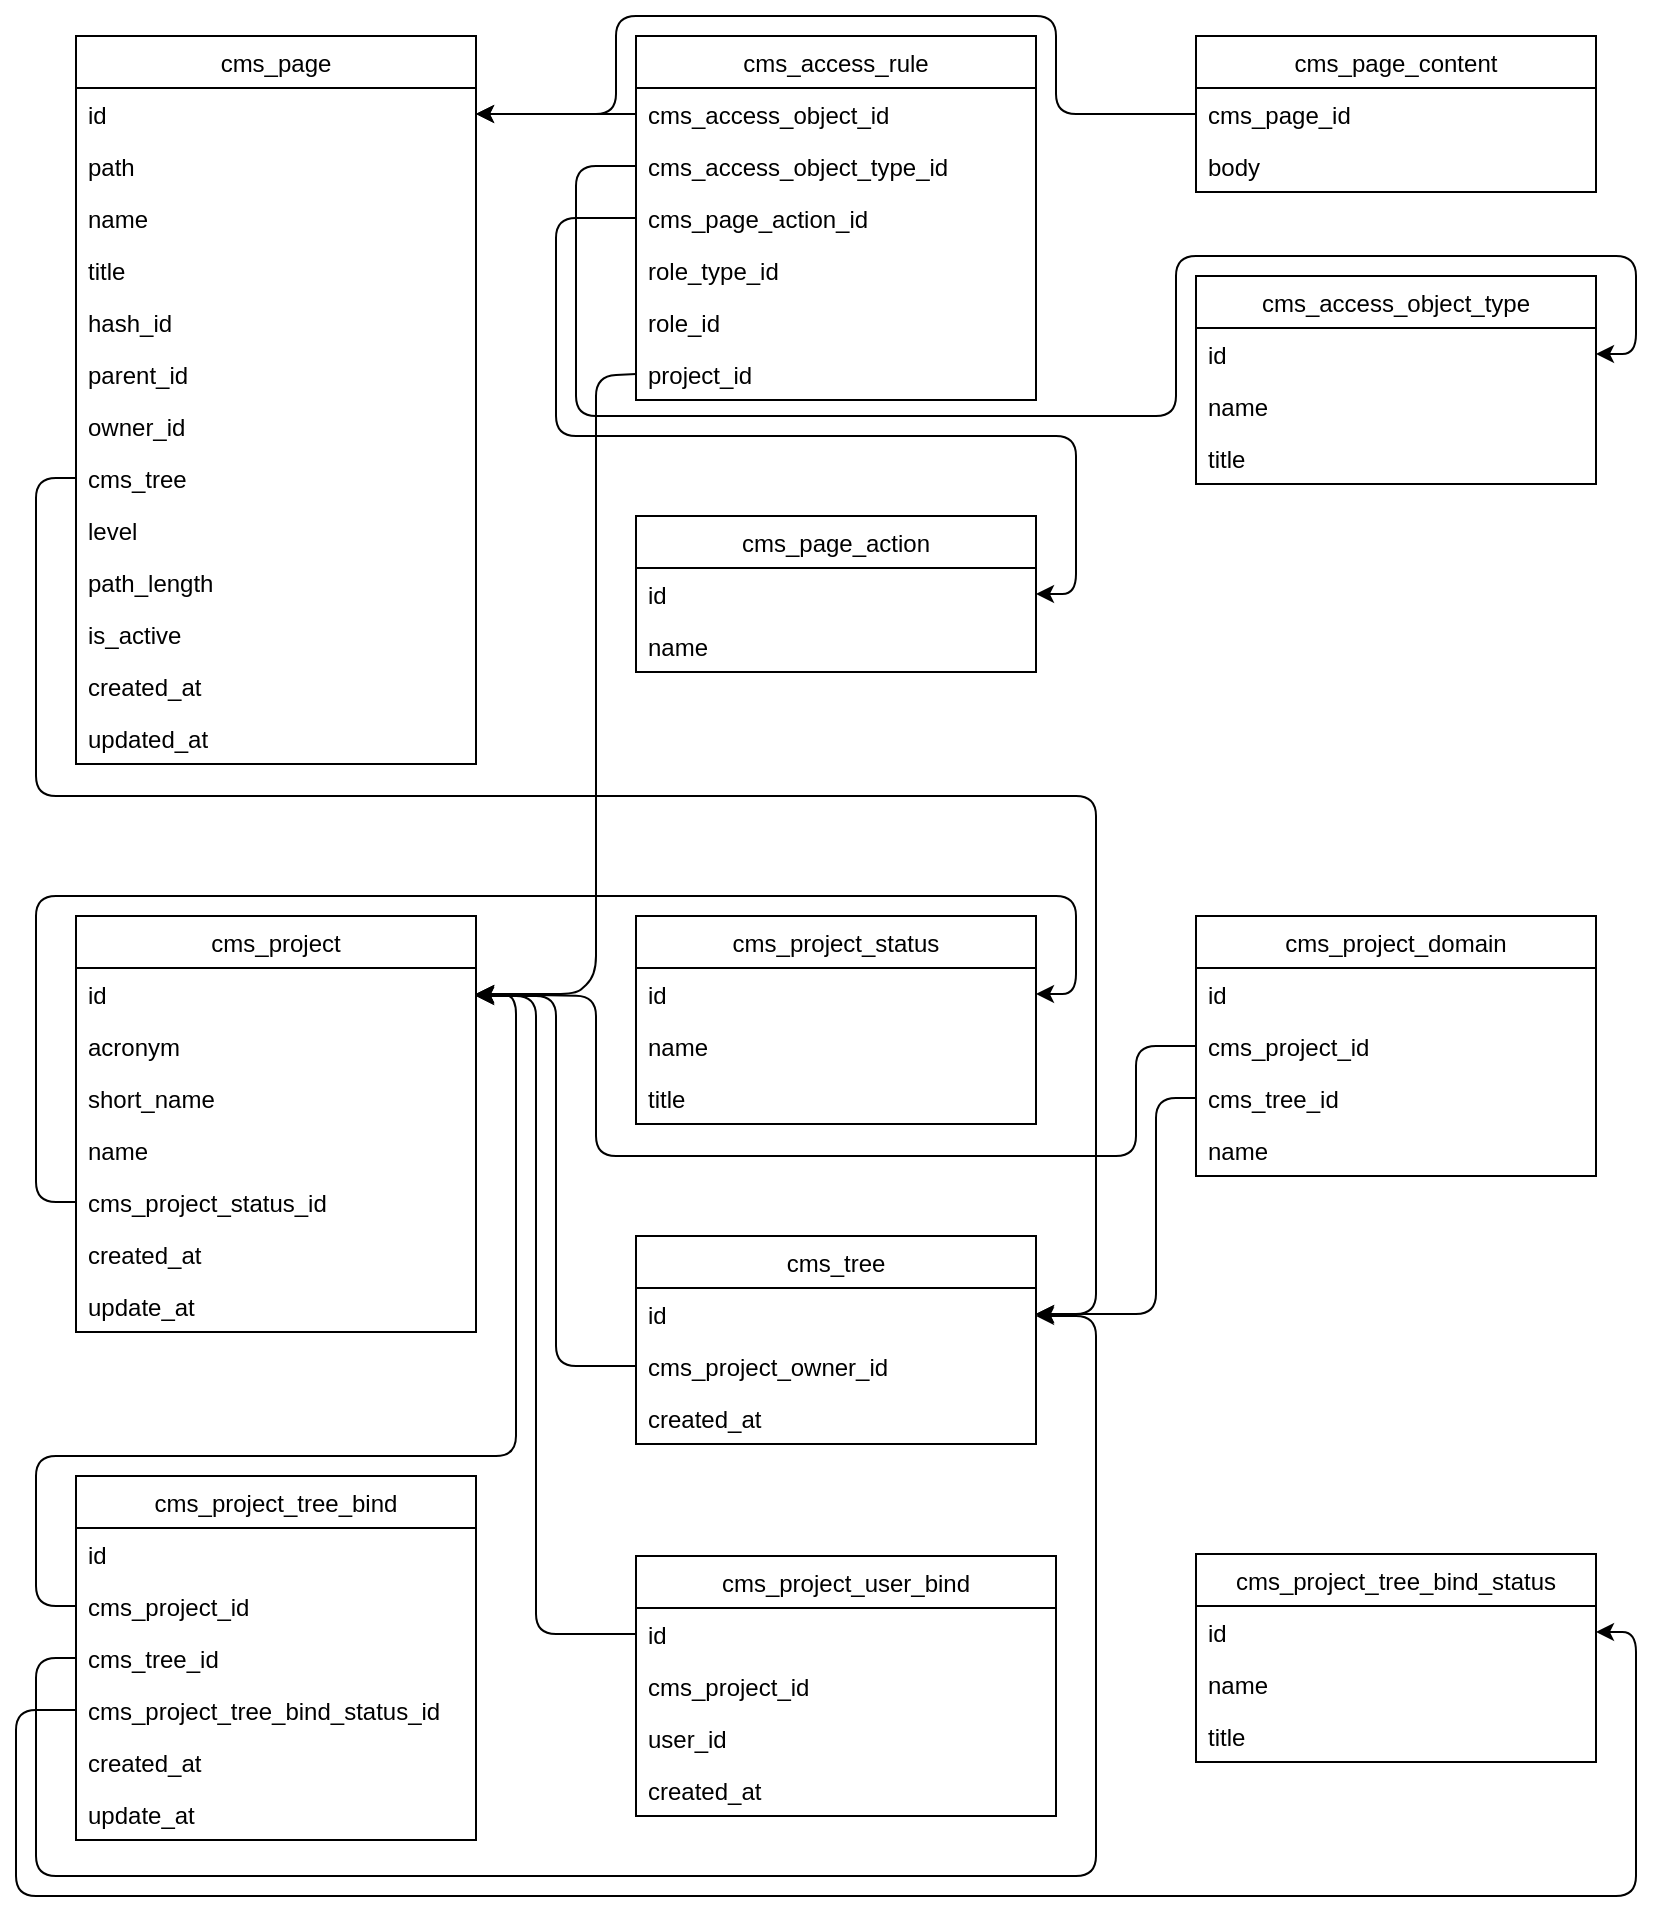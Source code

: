 <mxfile version="14.8.5" type="github">
  <diagram id="aWt1LWawAqIm8yfcsrO_" name="Page-1">
    <mxGraphModel dx="1422" dy="771" grid="1" gridSize="10" guides="1" tooltips="1" connect="1" arrows="1" fold="1" page="1" pageScale="1" pageWidth="827" pageHeight="1169" math="0" shadow="0">
      <root>
        <mxCell id="0" />
        <mxCell id="1" parent="0" />
        <mxCell id="LMq6hzKR4a6KK_8_m5_y-1" value="cms_page" style="swimlane;fontStyle=0;childLayout=stackLayout;horizontal=1;startSize=26;horizontalStack=0;resizeParent=1;resizeParentMax=0;resizeLast=0;collapsible=1;marginBottom=0;" parent="1" vertex="1">
          <mxGeometry x="80" y="80" width="200" height="364" as="geometry" />
        </mxCell>
        <mxCell id="LMq6hzKR4a6KK_8_m5_y-2" value="id" style="text;strokeColor=none;fillColor=none;align=left;verticalAlign=top;spacingLeft=4;spacingRight=4;overflow=hidden;rotatable=0;points=[[0,0.5],[1,0.5]];portConstraint=eastwest;" parent="LMq6hzKR4a6KK_8_m5_y-1" vertex="1">
          <mxGeometry y="26" width="200" height="26" as="geometry" />
        </mxCell>
        <mxCell id="LMq6hzKR4a6KK_8_m5_y-3" value="path" style="text;strokeColor=none;fillColor=none;align=left;verticalAlign=top;spacingLeft=4;spacingRight=4;overflow=hidden;rotatable=0;points=[[0,0.5],[1,0.5]];portConstraint=eastwest;" parent="LMq6hzKR4a6KK_8_m5_y-1" vertex="1">
          <mxGeometry y="52" width="200" height="26" as="geometry" />
        </mxCell>
        <mxCell id="LMq6hzKR4a6KK_8_m5_y-4" value="name" style="text;strokeColor=none;fillColor=none;align=left;verticalAlign=top;spacingLeft=4;spacingRight=4;overflow=hidden;rotatable=0;points=[[0,0.5],[1,0.5]];portConstraint=eastwest;" parent="LMq6hzKR4a6KK_8_m5_y-1" vertex="1">
          <mxGeometry y="78" width="200" height="26" as="geometry" />
        </mxCell>
        <mxCell id="LMq6hzKR4a6KK_8_m5_y-5" value="title" style="text;strokeColor=none;fillColor=none;align=left;verticalAlign=top;spacingLeft=4;spacingRight=4;overflow=hidden;rotatable=0;points=[[0,0.5],[1,0.5]];portConstraint=eastwest;" parent="LMq6hzKR4a6KK_8_m5_y-1" vertex="1">
          <mxGeometry y="104" width="200" height="26" as="geometry" />
        </mxCell>
        <mxCell id="LMq6hzKR4a6KK_8_m5_y-6" value="hash_id" style="text;strokeColor=none;fillColor=none;align=left;verticalAlign=top;spacingLeft=4;spacingRight=4;overflow=hidden;rotatable=0;points=[[0,0.5],[1,0.5]];portConstraint=eastwest;" parent="LMq6hzKR4a6KK_8_m5_y-1" vertex="1">
          <mxGeometry y="130" width="200" height="26" as="geometry" />
        </mxCell>
        <mxCell id="LMq6hzKR4a6KK_8_m5_y-7" value="parent_id" style="text;strokeColor=none;fillColor=none;align=left;verticalAlign=top;spacingLeft=4;spacingRight=4;overflow=hidden;rotatable=0;points=[[0,0.5],[1,0.5]];portConstraint=eastwest;" parent="LMq6hzKR4a6KK_8_m5_y-1" vertex="1">
          <mxGeometry y="156" width="200" height="26" as="geometry" />
        </mxCell>
        <mxCell id="LMq6hzKR4a6KK_8_m5_y-8" value="owner_id" style="text;strokeColor=none;fillColor=none;align=left;verticalAlign=top;spacingLeft=4;spacingRight=4;overflow=hidden;rotatable=0;points=[[0,0.5],[1,0.5]];portConstraint=eastwest;" parent="LMq6hzKR4a6KK_8_m5_y-1" vertex="1">
          <mxGeometry y="182" width="200" height="26" as="geometry" />
        </mxCell>
        <mxCell id="LMq6hzKR4a6KK_8_m5_y-9" value="cms_tree" style="text;strokeColor=none;fillColor=none;align=left;verticalAlign=top;spacingLeft=4;spacingRight=4;overflow=hidden;rotatable=0;points=[[0,0.5],[1,0.5]];portConstraint=eastwest;" parent="LMq6hzKR4a6KK_8_m5_y-1" vertex="1">
          <mxGeometry y="208" width="200" height="26" as="geometry" />
        </mxCell>
        <mxCell id="LMq6hzKR4a6KK_8_m5_y-10" value="level" style="text;strokeColor=none;fillColor=none;align=left;verticalAlign=top;spacingLeft=4;spacingRight=4;overflow=hidden;rotatable=0;points=[[0,0.5],[1,0.5]];portConstraint=eastwest;" parent="LMq6hzKR4a6KK_8_m5_y-1" vertex="1">
          <mxGeometry y="234" width="200" height="26" as="geometry" />
        </mxCell>
        <mxCell id="LMq6hzKR4a6KK_8_m5_y-11" value="path_length" style="text;strokeColor=none;fillColor=none;align=left;verticalAlign=top;spacingLeft=4;spacingRight=4;overflow=hidden;rotatable=0;points=[[0,0.5],[1,0.5]];portConstraint=eastwest;" parent="LMq6hzKR4a6KK_8_m5_y-1" vertex="1">
          <mxGeometry y="260" width="200" height="26" as="geometry" />
        </mxCell>
        <mxCell id="LMq6hzKR4a6KK_8_m5_y-12" value="is_active" style="text;strokeColor=none;fillColor=none;align=left;verticalAlign=top;spacingLeft=4;spacingRight=4;overflow=hidden;rotatable=0;points=[[0,0.5],[1,0.5]];portConstraint=eastwest;" parent="LMq6hzKR4a6KK_8_m5_y-1" vertex="1">
          <mxGeometry y="286" width="200" height="26" as="geometry" />
        </mxCell>
        <mxCell id="LMq6hzKR4a6KK_8_m5_y-13" value="created_at" style="text;strokeColor=none;fillColor=none;align=left;verticalAlign=top;spacingLeft=4;spacingRight=4;overflow=hidden;rotatable=0;points=[[0,0.5],[1,0.5]];portConstraint=eastwest;" parent="LMq6hzKR4a6KK_8_m5_y-1" vertex="1">
          <mxGeometry y="312" width="200" height="26" as="geometry" />
        </mxCell>
        <mxCell id="LMq6hzKR4a6KK_8_m5_y-14" value="updated_at" style="text;strokeColor=none;fillColor=none;align=left;verticalAlign=top;spacingLeft=4;spacingRight=4;overflow=hidden;rotatable=0;points=[[0,0.5],[1,0.5]];portConstraint=eastwest;" parent="LMq6hzKR4a6KK_8_m5_y-1" vertex="1">
          <mxGeometry y="338" width="200" height="26" as="geometry" />
        </mxCell>
        <mxCell id="LMq6hzKR4a6KK_8_m5_y-15" value="cms_access_rule" style="swimlane;fontStyle=0;childLayout=stackLayout;horizontal=1;startSize=26;horizontalStack=0;resizeParent=1;resizeParentMax=0;resizeLast=0;collapsible=1;marginBottom=0;" parent="1" vertex="1">
          <mxGeometry x="360" y="80" width="200" height="182" as="geometry" />
        </mxCell>
        <mxCell id="LMq6hzKR4a6KK_8_m5_y-16" value="cms_access_object_id" style="text;strokeColor=none;fillColor=none;align=left;verticalAlign=top;spacingLeft=4;spacingRight=4;overflow=hidden;rotatable=0;points=[[0,0.5],[1,0.5]];portConstraint=eastwest;" parent="LMq6hzKR4a6KK_8_m5_y-15" vertex="1">
          <mxGeometry y="26" width="200" height="26" as="geometry" />
        </mxCell>
        <mxCell id="6Vn71XC6v3nQagXPBmMe-1" value="cms_access_object_type_id" style="text;strokeColor=none;fillColor=none;align=left;verticalAlign=top;spacingLeft=4;spacingRight=4;overflow=hidden;rotatable=0;points=[[0,0.5],[1,0.5]];portConstraint=eastwest;" vertex="1" parent="LMq6hzKR4a6KK_8_m5_y-15">
          <mxGeometry y="52" width="200" height="26" as="geometry" />
        </mxCell>
        <mxCell id="LMq6hzKR4a6KK_8_m5_y-17" value="cms_page_action_id" style="text;strokeColor=none;fillColor=none;align=left;verticalAlign=top;spacingLeft=4;spacingRight=4;overflow=hidden;rotatable=0;points=[[0,0.5],[1,0.5]];portConstraint=eastwest;" parent="LMq6hzKR4a6KK_8_m5_y-15" vertex="1">
          <mxGeometry y="78" width="200" height="26" as="geometry" />
        </mxCell>
        <mxCell id="LMq6hzKR4a6KK_8_m5_y-18" value="role_type_id" style="text;strokeColor=none;fillColor=none;align=left;verticalAlign=top;spacingLeft=4;spacingRight=4;overflow=hidden;rotatable=0;points=[[0,0.5],[1,0.5]];portConstraint=eastwest;" parent="LMq6hzKR4a6KK_8_m5_y-15" vertex="1">
          <mxGeometry y="104" width="200" height="26" as="geometry" />
        </mxCell>
        <mxCell id="LMq6hzKR4a6KK_8_m5_y-19" value="role_id" style="text;strokeColor=none;fillColor=none;align=left;verticalAlign=top;spacingLeft=4;spacingRight=4;overflow=hidden;rotatable=0;points=[[0,0.5],[1,0.5]];portConstraint=eastwest;" parent="LMq6hzKR4a6KK_8_m5_y-15" vertex="1">
          <mxGeometry y="130" width="200" height="26" as="geometry" />
        </mxCell>
        <mxCell id="LMq6hzKR4a6KK_8_m5_y-20" value="project_id" style="text;strokeColor=none;fillColor=none;align=left;verticalAlign=top;spacingLeft=4;spacingRight=4;overflow=hidden;rotatable=0;points=[[0,0.5],[1,0.5]];portConstraint=eastwest;" parent="LMq6hzKR4a6KK_8_m5_y-15" vertex="1">
          <mxGeometry y="156" width="200" height="26" as="geometry" />
        </mxCell>
        <mxCell id="LMq6hzKR4a6KK_8_m5_y-21" value="" style="endArrow=classic;html=1;exitX=0;exitY=0.5;exitDx=0;exitDy=0;entryX=1;entryY=0.5;entryDx=0;entryDy=0;" parent="1" source="LMq6hzKR4a6KK_8_m5_y-16" target="LMq6hzKR4a6KK_8_m5_y-2" edge="1">
          <mxGeometry width="50" height="50" relative="1" as="geometry">
            <mxPoint x="420" y="490" as="sourcePoint" />
            <mxPoint x="470" y="440" as="targetPoint" />
          </mxGeometry>
        </mxCell>
        <mxCell id="LMq6hzKR4a6KK_8_m5_y-22" value="cms_page_action" style="swimlane;fontStyle=0;childLayout=stackLayout;horizontal=1;startSize=26;horizontalStack=0;resizeParent=1;resizeParentMax=0;resizeLast=0;collapsible=1;marginBottom=0;" parent="1" vertex="1">
          <mxGeometry x="360" y="320" width="200" height="78" as="geometry" />
        </mxCell>
        <mxCell id="LMq6hzKR4a6KK_8_m5_y-23" value="id" style="text;strokeColor=none;fillColor=none;align=left;verticalAlign=top;spacingLeft=4;spacingRight=4;overflow=hidden;rotatable=0;points=[[0,0.5],[1,0.5]];portConstraint=eastwest;" parent="LMq6hzKR4a6KK_8_m5_y-22" vertex="1">
          <mxGeometry y="26" width="200" height="26" as="geometry" />
        </mxCell>
        <mxCell id="LMq6hzKR4a6KK_8_m5_y-24" value="name" style="text;strokeColor=none;fillColor=none;align=left;verticalAlign=top;spacingLeft=4;spacingRight=4;overflow=hidden;rotatable=0;points=[[0,0.5],[1,0.5]];portConstraint=eastwest;" parent="LMq6hzKR4a6KK_8_m5_y-22" vertex="1">
          <mxGeometry y="52" width="200" height="26" as="geometry" />
        </mxCell>
        <mxCell id="LMq6hzKR4a6KK_8_m5_y-26" value="" style="endArrow=classic;html=1;exitX=0;exitY=0.5;exitDx=0;exitDy=0;entryX=1;entryY=0.5;entryDx=0;entryDy=0;" parent="1" source="LMq6hzKR4a6KK_8_m5_y-17" target="LMq6hzKR4a6KK_8_m5_y-23" edge="1">
          <mxGeometry width="50" height="50" relative="1" as="geometry">
            <mxPoint x="640" y="340" as="sourcePoint" />
            <mxPoint x="690" y="290" as="targetPoint" />
            <Array as="points">
              <mxPoint x="320" y="171" />
              <mxPoint x="320" y="280" />
              <mxPoint x="580" y="280" />
              <mxPoint x="580" y="359" />
            </Array>
          </mxGeometry>
        </mxCell>
        <mxCell id="LMq6hzKR4a6KK_8_m5_y-27" value="cms_page_content" style="swimlane;fontStyle=0;childLayout=stackLayout;horizontal=1;startSize=26;horizontalStack=0;resizeParent=1;resizeParentMax=0;resizeLast=0;collapsible=1;marginBottom=0;" parent="1" vertex="1">
          <mxGeometry x="640" y="80" width="200" height="78" as="geometry" />
        </mxCell>
        <mxCell id="LMq6hzKR4a6KK_8_m5_y-28" value="cms_page_id" style="text;strokeColor=none;fillColor=none;align=left;verticalAlign=top;spacingLeft=4;spacingRight=4;overflow=hidden;rotatable=0;points=[[0,0.5],[1,0.5]];portConstraint=eastwest;" parent="LMq6hzKR4a6KK_8_m5_y-27" vertex="1">
          <mxGeometry y="26" width="200" height="26" as="geometry" />
        </mxCell>
        <mxCell id="LMq6hzKR4a6KK_8_m5_y-29" value="body" style="text;strokeColor=none;fillColor=none;align=left;verticalAlign=top;spacingLeft=4;spacingRight=4;overflow=hidden;rotatable=0;points=[[0,0.5],[1,0.5]];portConstraint=eastwest;" parent="LMq6hzKR4a6KK_8_m5_y-27" vertex="1">
          <mxGeometry y="52" width="200" height="26" as="geometry" />
        </mxCell>
        <mxCell id="LMq6hzKR4a6KK_8_m5_y-31" value="" style="endArrow=classic;html=1;exitX=0;exitY=0.5;exitDx=0;exitDy=0;entryX=1;entryY=0.5;entryDx=0;entryDy=0;" parent="1" source="LMq6hzKR4a6KK_8_m5_y-28" target="LMq6hzKR4a6KK_8_m5_y-2" edge="1">
          <mxGeometry width="50" height="50" relative="1" as="geometry">
            <mxPoint x="740" y="350" as="sourcePoint" />
            <mxPoint x="790" y="300" as="targetPoint" />
            <Array as="points">
              <mxPoint x="570" y="119" />
              <mxPoint x="570" y="70" />
              <mxPoint x="350" y="70" />
              <mxPoint x="350" y="119" />
            </Array>
          </mxGeometry>
        </mxCell>
        <mxCell id="6Vn71XC6v3nQagXPBmMe-2" value="cms_access_object_type" style="swimlane;fontStyle=0;childLayout=stackLayout;horizontal=1;startSize=26;horizontalStack=0;resizeParent=1;resizeParentMax=0;resizeLast=0;collapsible=1;marginBottom=0;" vertex="1" parent="1">
          <mxGeometry x="640" y="200" width="200" height="104" as="geometry" />
        </mxCell>
        <mxCell id="6Vn71XC6v3nQagXPBmMe-3" value="id" style="text;strokeColor=none;fillColor=none;align=left;verticalAlign=top;spacingLeft=4;spacingRight=4;overflow=hidden;rotatable=0;points=[[0,0.5],[1,0.5]];portConstraint=eastwest;" vertex="1" parent="6Vn71XC6v3nQagXPBmMe-2">
          <mxGeometry y="26" width="200" height="26" as="geometry" />
        </mxCell>
        <mxCell id="6Vn71XC6v3nQagXPBmMe-4" value="name" style="text;strokeColor=none;fillColor=none;align=left;verticalAlign=top;spacingLeft=4;spacingRight=4;overflow=hidden;rotatable=0;points=[[0,0.5],[1,0.5]];portConstraint=eastwest;" vertex="1" parent="6Vn71XC6v3nQagXPBmMe-2">
          <mxGeometry y="52" width="200" height="26" as="geometry" />
        </mxCell>
        <mxCell id="6Vn71XC6v3nQagXPBmMe-5" value="title" style="text;strokeColor=none;fillColor=none;align=left;verticalAlign=top;spacingLeft=4;spacingRight=4;overflow=hidden;rotatable=0;points=[[0,0.5],[1,0.5]];portConstraint=eastwest;" vertex="1" parent="6Vn71XC6v3nQagXPBmMe-2">
          <mxGeometry y="78" width="200" height="26" as="geometry" />
        </mxCell>
        <mxCell id="6Vn71XC6v3nQagXPBmMe-6" value="" style="endArrow=classic;html=1;exitX=0;exitY=0.5;exitDx=0;exitDy=0;entryX=1;entryY=0.5;entryDx=0;entryDy=0;" edge="1" parent="1" source="6Vn71XC6v3nQagXPBmMe-1" target="6Vn71XC6v3nQagXPBmMe-3">
          <mxGeometry width="50" height="50" relative="1" as="geometry">
            <mxPoint x="710" y="480" as="sourcePoint" />
            <mxPoint x="760" y="430" as="targetPoint" />
            <Array as="points">
              <mxPoint x="330" y="145" />
              <mxPoint x="330" y="270" />
              <mxPoint x="630" y="270" />
              <mxPoint x="630" y="190" />
              <mxPoint x="860" y="190" />
              <mxPoint x="860" y="239" />
            </Array>
          </mxGeometry>
        </mxCell>
        <mxCell id="6Vn71XC6v3nQagXPBmMe-7" value="cms_project" style="swimlane;fontStyle=0;childLayout=stackLayout;horizontal=1;startSize=26;horizontalStack=0;resizeParent=1;resizeParentMax=0;resizeLast=0;collapsible=1;marginBottom=0;" vertex="1" parent="1">
          <mxGeometry x="80" y="520" width="200" height="208" as="geometry" />
        </mxCell>
        <mxCell id="6Vn71XC6v3nQagXPBmMe-8" value="id" style="text;strokeColor=none;fillColor=none;align=left;verticalAlign=top;spacingLeft=4;spacingRight=4;overflow=hidden;rotatable=0;points=[[0,0.5],[1,0.5]];portConstraint=eastwest;" vertex="1" parent="6Vn71XC6v3nQagXPBmMe-7">
          <mxGeometry y="26" width="200" height="26" as="geometry" />
        </mxCell>
        <mxCell id="6Vn71XC6v3nQagXPBmMe-9" value="acronym" style="text;strokeColor=none;fillColor=none;align=left;verticalAlign=top;spacingLeft=4;spacingRight=4;overflow=hidden;rotatable=0;points=[[0,0.5],[1,0.5]];portConstraint=eastwest;" vertex="1" parent="6Vn71XC6v3nQagXPBmMe-7">
          <mxGeometry y="52" width="200" height="26" as="geometry" />
        </mxCell>
        <mxCell id="6Vn71XC6v3nQagXPBmMe-10" value="short_name" style="text;strokeColor=none;fillColor=none;align=left;verticalAlign=top;spacingLeft=4;spacingRight=4;overflow=hidden;rotatable=0;points=[[0,0.5],[1,0.5]];portConstraint=eastwest;" vertex="1" parent="6Vn71XC6v3nQagXPBmMe-7">
          <mxGeometry y="78" width="200" height="26" as="geometry" />
        </mxCell>
        <mxCell id="6Vn71XC6v3nQagXPBmMe-11" value="name" style="text;strokeColor=none;fillColor=none;align=left;verticalAlign=top;spacingLeft=4;spacingRight=4;overflow=hidden;rotatable=0;points=[[0,0.5],[1,0.5]];portConstraint=eastwest;" vertex="1" parent="6Vn71XC6v3nQagXPBmMe-7">
          <mxGeometry y="104" width="200" height="26" as="geometry" />
        </mxCell>
        <mxCell id="6Vn71XC6v3nQagXPBmMe-12" value="cms_project_status_id" style="text;strokeColor=none;fillColor=none;align=left;verticalAlign=top;spacingLeft=4;spacingRight=4;overflow=hidden;rotatable=0;points=[[0,0.5],[1,0.5]];portConstraint=eastwest;" vertex="1" parent="6Vn71XC6v3nQagXPBmMe-7">
          <mxGeometry y="130" width="200" height="26" as="geometry" />
        </mxCell>
        <mxCell id="6Vn71XC6v3nQagXPBmMe-13" value="created_at" style="text;strokeColor=none;fillColor=none;align=left;verticalAlign=top;spacingLeft=4;spacingRight=4;overflow=hidden;rotatable=0;points=[[0,0.5],[1,0.5]];portConstraint=eastwest;" vertex="1" parent="6Vn71XC6v3nQagXPBmMe-7">
          <mxGeometry y="156" width="200" height="26" as="geometry" />
        </mxCell>
        <mxCell id="6Vn71XC6v3nQagXPBmMe-14" value="update_at" style="text;strokeColor=none;fillColor=none;align=left;verticalAlign=top;spacingLeft=4;spacingRight=4;overflow=hidden;rotatable=0;points=[[0,0.5],[1,0.5]];portConstraint=eastwest;" vertex="1" parent="6Vn71XC6v3nQagXPBmMe-7">
          <mxGeometry y="182" width="200" height="26" as="geometry" />
        </mxCell>
        <mxCell id="6Vn71XC6v3nQagXPBmMe-15" value="cms_project_status" style="swimlane;fontStyle=0;childLayout=stackLayout;horizontal=1;startSize=26;horizontalStack=0;resizeParent=1;resizeParentMax=0;resizeLast=0;collapsible=1;marginBottom=0;" vertex="1" parent="1">
          <mxGeometry x="360" y="520" width="200" height="104" as="geometry" />
        </mxCell>
        <mxCell id="6Vn71XC6v3nQagXPBmMe-16" value="id" style="text;strokeColor=none;fillColor=none;align=left;verticalAlign=top;spacingLeft=4;spacingRight=4;overflow=hidden;rotatable=0;points=[[0,0.5],[1,0.5]];portConstraint=eastwest;" vertex="1" parent="6Vn71XC6v3nQagXPBmMe-15">
          <mxGeometry y="26" width="200" height="26" as="geometry" />
        </mxCell>
        <mxCell id="6Vn71XC6v3nQagXPBmMe-17" value="name" style="text;strokeColor=none;fillColor=none;align=left;verticalAlign=top;spacingLeft=4;spacingRight=4;overflow=hidden;rotatable=0;points=[[0,0.5],[1,0.5]];portConstraint=eastwest;" vertex="1" parent="6Vn71XC6v3nQagXPBmMe-15">
          <mxGeometry y="52" width="200" height="26" as="geometry" />
        </mxCell>
        <mxCell id="6Vn71XC6v3nQagXPBmMe-18" value="title" style="text;strokeColor=none;fillColor=none;align=left;verticalAlign=top;spacingLeft=4;spacingRight=4;overflow=hidden;rotatable=0;points=[[0,0.5],[1,0.5]];portConstraint=eastwest;" vertex="1" parent="6Vn71XC6v3nQagXPBmMe-15">
          <mxGeometry y="78" width="200" height="26" as="geometry" />
        </mxCell>
        <mxCell id="6Vn71XC6v3nQagXPBmMe-19" value="" style="endArrow=classic;html=1;exitX=0;exitY=0.5;exitDx=0;exitDy=0;entryX=1;entryY=0.5;entryDx=0;entryDy=0;" edge="1" parent="1" source="6Vn71XC6v3nQagXPBmMe-12" target="6Vn71XC6v3nQagXPBmMe-16">
          <mxGeometry width="50" height="50" relative="1" as="geometry">
            <mxPoint x="440" y="770" as="sourcePoint" />
            <mxPoint x="490" y="720" as="targetPoint" />
            <Array as="points">
              <mxPoint x="60" y="663" />
              <mxPoint x="60" y="510" />
              <mxPoint x="580" y="510" />
              <mxPoint x="580" y="559" />
            </Array>
          </mxGeometry>
        </mxCell>
        <mxCell id="6Vn71XC6v3nQagXPBmMe-20" value="" style="endArrow=classic;html=1;exitX=0;exitY=0.5;exitDx=0;exitDy=0;entryX=1;entryY=0.5;entryDx=0;entryDy=0;" edge="1" parent="1" source="LMq6hzKR4a6KK_8_m5_y-20" target="6Vn71XC6v3nQagXPBmMe-8">
          <mxGeometry width="50" height="50" relative="1" as="geometry">
            <mxPoint x="790" y="490" as="sourcePoint" />
            <mxPoint x="840" y="440" as="targetPoint" />
            <Array as="points">
              <mxPoint x="340" y="250" />
              <mxPoint x="340" y="550" />
              <mxPoint x="330" y="559" />
            </Array>
          </mxGeometry>
        </mxCell>
        <mxCell id="6Vn71XC6v3nQagXPBmMe-21" value="cms_project_domain" style="swimlane;fontStyle=0;childLayout=stackLayout;horizontal=1;startSize=26;horizontalStack=0;resizeParent=1;resizeParentMax=0;resizeLast=0;collapsible=1;marginBottom=0;" vertex="1" parent="1">
          <mxGeometry x="640" y="520" width="200" height="130" as="geometry" />
        </mxCell>
        <mxCell id="6Vn71XC6v3nQagXPBmMe-22" value="id" style="text;strokeColor=none;fillColor=none;align=left;verticalAlign=top;spacingLeft=4;spacingRight=4;overflow=hidden;rotatable=0;points=[[0,0.5],[1,0.5]];portConstraint=eastwest;" vertex="1" parent="6Vn71XC6v3nQagXPBmMe-21">
          <mxGeometry y="26" width="200" height="26" as="geometry" />
        </mxCell>
        <mxCell id="6Vn71XC6v3nQagXPBmMe-23" value="cms_project_id" style="text;strokeColor=none;fillColor=none;align=left;verticalAlign=top;spacingLeft=4;spacingRight=4;overflow=hidden;rotatable=0;points=[[0,0.5],[1,0.5]];portConstraint=eastwest;" vertex="1" parent="6Vn71XC6v3nQagXPBmMe-21">
          <mxGeometry y="52" width="200" height="26" as="geometry" />
        </mxCell>
        <mxCell id="6Vn71XC6v3nQagXPBmMe-24" value="cms_tree_id" style="text;strokeColor=none;fillColor=none;align=left;verticalAlign=top;spacingLeft=4;spacingRight=4;overflow=hidden;rotatable=0;points=[[0,0.5],[1,0.5]];portConstraint=eastwest;" vertex="1" parent="6Vn71XC6v3nQagXPBmMe-21">
          <mxGeometry y="78" width="200" height="26" as="geometry" />
        </mxCell>
        <mxCell id="6Vn71XC6v3nQagXPBmMe-25" value="name" style="text;strokeColor=none;fillColor=none;align=left;verticalAlign=top;spacingLeft=4;spacingRight=4;overflow=hidden;rotatable=0;points=[[0,0.5],[1,0.5]];portConstraint=eastwest;" vertex="1" parent="6Vn71XC6v3nQagXPBmMe-21">
          <mxGeometry y="104" width="200" height="26" as="geometry" />
        </mxCell>
        <mxCell id="6Vn71XC6v3nQagXPBmMe-26" value="" style="endArrow=classic;html=1;exitX=0;exitY=0.5;exitDx=0;exitDy=0;entryX=1;entryY=0.5;entryDx=0;entryDy=0;" edge="1" parent="1" source="6Vn71XC6v3nQagXPBmMe-23" target="6Vn71XC6v3nQagXPBmMe-8">
          <mxGeometry width="50" height="50" relative="1" as="geometry">
            <mxPoint x="690" y="440" as="sourcePoint" />
            <mxPoint x="740" y="390" as="targetPoint" />
            <Array as="points">
              <mxPoint x="610" y="585" />
              <mxPoint x="610" y="640" />
              <mxPoint x="340" y="640" />
              <mxPoint x="340" y="560" />
            </Array>
          </mxGeometry>
        </mxCell>
        <mxCell id="6Vn71XC6v3nQagXPBmMe-27" value="cms_tree" style="swimlane;fontStyle=0;childLayout=stackLayout;horizontal=1;startSize=26;horizontalStack=0;resizeParent=1;resizeParentMax=0;resizeLast=0;collapsible=1;marginBottom=0;" vertex="1" parent="1">
          <mxGeometry x="360" y="680" width="200" height="104" as="geometry" />
        </mxCell>
        <mxCell id="6Vn71XC6v3nQagXPBmMe-28" value="id" style="text;strokeColor=none;fillColor=none;align=left;verticalAlign=top;spacingLeft=4;spacingRight=4;overflow=hidden;rotatable=0;points=[[0,0.5],[1,0.5]];portConstraint=eastwest;" vertex="1" parent="6Vn71XC6v3nQagXPBmMe-27">
          <mxGeometry y="26" width="200" height="26" as="geometry" />
        </mxCell>
        <mxCell id="6Vn71XC6v3nQagXPBmMe-29" value="cms_project_owner_id" style="text;strokeColor=none;fillColor=none;align=left;verticalAlign=top;spacingLeft=4;spacingRight=4;overflow=hidden;rotatable=0;points=[[0,0.5],[1,0.5]];portConstraint=eastwest;" vertex="1" parent="6Vn71XC6v3nQagXPBmMe-27">
          <mxGeometry y="52" width="200" height="26" as="geometry" />
        </mxCell>
        <mxCell id="6Vn71XC6v3nQagXPBmMe-30" value="created_at" style="text;strokeColor=none;fillColor=none;align=left;verticalAlign=top;spacingLeft=4;spacingRight=4;overflow=hidden;rotatable=0;points=[[0,0.5],[1,0.5]];portConstraint=eastwest;" vertex="1" parent="6Vn71XC6v3nQagXPBmMe-27">
          <mxGeometry y="78" width="200" height="26" as="geometry" />
        </mxCell>
        <mxCell id="6Vn71XC6v3nQagXPBmMe-31" value="" style="endArrow=classic;html=1;exitX=0;exitY=0.5;exitDx=0;exitDy=0;" edge="1" parent="1" source="6Vn71XC6v3nQagXPBmMe-29">
          <mxGeometry width="50" height="50" relative="1" as="geometry">
            <mxPoint x="690" y="830" as="sourcePoint" />
            <mxPoint x="280" y="560" as="targetPoint" />
            <Array as="points">
              <mxPoint x="320" y="745" />
              <mxPoint x="320" y="560" />
            </Array>
          </mxGeometry>
        </mxCell>
        <mxCell id="6Vn71XC6v3nQagXPBmMe-32" value="" style="endArrow=classic;html=1;exitX=0;exitY=0.5;exitDx=0;exitDy=0;entryX=1;entryY=0.5;entryDx=0;entryDy=0;" edge="1" parent="1" source="LMq6hzKR4a6KK_8_m5_y-9" target="6Vn71XC6v3nQagXPBmMe-28">
          <mxGeometry width="50" height="50" relative="1" as="geometry">
            <mxPoint x="790" y="440" as="sourcePoint" />
            <mxPoint x="840" y="390" as="targetPoint" />
            <Array as="points">
              <mxPoint x="60" y="301" />
              <mxPoint x="60" y="460" />
              <mxPoint x="590" y="460" />
              <mxPoint x="590" y="719" />
            </Array>
          </mxGeometry>
        </mxCell>
        <mxCell id="6Vn71XC6v3nQagXPBmMe-33" value="cms_project_tree_bind" style="swimlane;fontStyle=0;childLayout=stackLayout;horizontal=1;startSize=26;horizontalStack=0;resizeParent=1;resizeParentMax=0;resizeLast=0;collapsible=1;marginBottom=0;" vertex="1" parent="1">
          <mxGeometry x="80" y="800" width="200" height="182" as="geometry" />
        </mxCell>
        <mxCell id="6Vn71XC6v3nQagXPBmMe-34" value="id" style="text;strokeColor=none;fillColor=none;align=left;verticalAlign=top;spacingLeft=4;spacingRight=4;overflow=hidden;rotatable=0;points=[[0,0.5],[1,0.5]];portConstraint=eastwest;" vertex="1" parent="6Vn71XC6v3nQagXPBmMe-33">
          <mxGeometry y="26" width="200" height="26" as="geometry" />
        </mxCell>
        <mxCell id="6Vn71XC6v3nQagXPBmMe-35" value="cms_project_id" style="text;strokeColor=none;fillColor=none;align=left;verticalAlign=top;spacingLeft=4;spacingRight=4;overflow=hidden;rotatable=0;points=[[0,0.5],[1,0.5]];portConstraint=eastwest;" vertex="1" parent="6Vn71XC6v3nQagXPBmMe-33">
          <mxGeometry y="52" width="200" height="26" as="geometry" />
        </mxCell>
        <mxCell id="6Vn71XC6v3nQagXPBmMe-36" value="cms_tree_id" style="text;strokeColor=none;fillColor=none;align=left;verticalAlign=top;spacingLeft=4;spacingRight=4;overflow=hidden;rotatable=0;points=[[0,0.5],[1,0.5]];portConstraint=eastwest;" vertex="1" parent="6Vn71XC6v3nQagXPBmMe-33">
          <mxGeometry y="78" width="200" height="26" as="geometry" />
        </mxCell>
        <mxCell id="6Vn71XC6v3nQagXPBmMe-45" value="cms_project_tree_bind_status_id" style="text;strokeColor=none;fillColor=none;align=left;verticalAlign=top;spacingLeft=4;spacingRight=4;overflow=hidden;rotatable=0;points=[[0,0.5],[1,0.5]];portConstraint=eastwest;" vertex="1" parent="6Vn71XC6v3nQagXPBmMe-33">
          <mxGeometry y="104" width="200" height="26" as="geometry" />
        </mxCell>
        <mxCell id="6Vn71XC6v3nQagXPBmMe-46" value="created_at" style="text;strokeColor=none;fillColor=none;align=left;verticalAlign=top;spacingLeft=4;spacingRight=4;overflow=hidden;rotatable=0;points=[[0,0.5],[1,0.5]];portConstraint=eastwest;" vertex="1" parent="6Vn71XC6v3nQagXPBmMe-33">
          <mxGeometry y="130" width="200" height="26" as="geometry" />
        </mxCell>
        <mxCell id="6Vn71XC6v3nQagXPBmMe-47" value="update_at" style="text;strokeColor=none;fillColor=none;align=left;verticalAlign=top;spacingLeft=4;spacingRight=4;overflow=hidden;rotatable=0;points=[[0,0.5],[1,0.5]];portConstraint=eastwest;" vertex="1" parent="6Vn71XC6v3nQagXPBmMe-33">
          <mxGeometry y="156" width="200" height="26" as="geometry" />
        </mxCell>
        <mxCell id="6Vn71XC6v3nQagXPBmMe-37" value="cms_project_user_bind" style="swimlane;fontStyle=0;childLayout=stackLayout;horizontal=1;startSize=26;horizontalStack=0;resizeParent=1;resizeParentMax=0;resizeLast=0;collapsible=1;marginBottom=0;" vertex="1" parent="1">
          <mxGeometry x="360" y="840" width="210" height="130" as="geometry" />
        </mxCell>
        <mxCell id="6Vn71XC6v3nQagXPBmMe-38" value="id" style="text;strokeColor=none;fillColor=none;align=left;verticalAlign=top;spacingLeft=4;spacingRight=4;overflow=hidden;rotatable=0;points=[[0,0.5],[1,0.5]];portConstraint=eastwest;" vertex="1" parent="6Vn71XC6v3nQagXPBmMe-37">
          <mxGeometry y="26" width="210" height="26" as="geometry" />
        </mxCell>
        <mxCell id="6Vn71XC6v3nQagXPBmMe-39" value="cms_project_id" style="text;strokeColor=none;fillColor=none;align=left;verticalAlign=top;spacingLeft=4;spacingRight=4;overflow=hidden;rotatable=0;points=[[0,0.5],[1,0.5]];portConstraint=eastwest;" vertex="1" parent="6Vn71XC6v3nQagXPBmMe-37">
          <mxGeometry y="52" width="210" height="26" as="geometry" />
        </mxCell>
        <mxCell id="6Vn71XC6v3nQagXPBmMe-40" value="user_id" style="text;strokeColor=none;fillColor=none;align=left;verticalAlign=top;spacingLeft=4;spacingRight=4;overflow=hidden;rotatable=0;points=[[0,0.5],[1,0.5]];portConstraint=eastwest;" vertex="1" parent="6Vn71XC6v3nQagXPBmMe-37">
          <mxGeometry y="78" width="210" height="26" as="geometry" />
        </mxCell>
        <mxCell id="6Vn71XC6v3nQagXPBmMe-48" value="created_at" style="text;strokeColor=none;fillColor=none;align=left;verticalAlign=top;spacingLeft=4;spacingRight=4;overflow=hidden;rotatable=0;points=[[0,0.5],[1,0.5]];portConstraint=eastwest;" vertex="1" parent="6Vn71XC6v3nQagXPBmMe-37">
          <mxGeometry y="104" width="210" height="26" as="geometry" />
        </mxCell>
        <mxCell id="6Vn71XC6v3nQagXPBmMe-41" value="cms_project_tree_bind_status" style="swimlane;fontStyle=0;childLayout=stackLayout;horizontal=1;startSize=26;horizontalStack=0;resizeParent=1;resizeParentMax=0;resizeLast=0;collapsible=1;marginBottom=0;" vertex="1" parent="1">
          <mxGeometry x="640" y="839" width="200" height="104" as="geometry" />
        </mxCell>
        <mxCell id="6Vn71XC6v3nQagXPBmMe-42" value="id" style="text;strokeColor=none;fillColor=none;align=left;verticalAlign=top;spacingLeft=4;spacingRight=4;overflow=hidden;rotatable=0;points=[[0,0.5],[1,0.5]];portConstraint=eastwest;" vertex="1" parent="6Vn71XC6v3nQagXPBmMe-41">
          <mxGeometry y="26" width="200" height="26" as="geometry" />
        </mxCell>
        <mxCell id="6Vn71XC6v3nQagXPBmMe-43" value="name" style="text;strokeColor=none;fillColor=none;align=left;verticalAlign=top;spacingLeft=4;spacingRight=4;overflow=hidden;rotatable=0;points=[[0,0.5],[1,0.5]];portConstraint=eastwest;" vertex="1" parent="6Vn71XC6v3nQagXPBmMe-41">
          <mxGeometry y="52" width="200" height="26" as="geometry" />
        </mxCell>
        <mxCell id="6Vn71XC6v3nQagXPBmMe-44" value="title" style="text;strokeColor=none;fillColor=none;align=left;verticalAlign=top;spacingLeft=4;spacingRight=4;overflow=hidden;rotatable=0;points=[[0,0.5],[1,0.5]];portConstraint=eastwest;" vertex="1" parent="6Vn71XC6v3nQagXPBmMe-41">
          <mxGeometry y="78" width="200" height="26" as="geometry" />
        </mxCell>
        <mxCell id="6Vn71XC6v3nQagXPBmMe-49" value="" style="endArrow=classic;html=1;exitX=0;exitY=0.5;exitDx=0;exitDy=0;entryX=1;entryY=0.5;entryDx=0;entryDy=0;" edge="1" parent="1" source="6Vn71XC6v3nQagXPBmMe-35" target="6Vn71XC6v3nQagXPBmMe-8">
          <mxGeometry width="50" height="50" relative="1" as="geometry">
            <mxPoint x="700" y="960" as="sourcePoint" />
            <mxPoint x="750" y="910" as="targetPoint" />
            <Array as="points">
              <mxPoint x="60" y="865" />
              <mxPoint x="60" y="790" />
              <mxPoint x="300" y="790" />
              <mxPoint x="300" y="559" />
            </Array>
          </mxGeometry>
        </mxCell>
        <mxCell id="6Vn71XC6v3nQagXPBmMe-50" value="" style="endArrow=classic;html=1;exitX=0;exitY=0.5;exitDx=0;exitDy=0;" edge="1" parent="1" source="6Vn71XC6v3nQagXPBmMe-36">
          <mxGeometry width="50" height="50" relative="1" as="geometry">
            <mxPoint x="710" y="960" as="sourcePoint" />
            <mxPoint x="560" y="720" as="targetPoint" />
            <Array as="points">
              <mxPoint x="60" y="891" />
              <mxPoint x="60" y="1000" />
              <mxPoint x="590" y="1000" />
              <mxPoint x="590" y="720" />
            </Array>
          </mxGeometry>
        </mxCell>
        <mxCell id="6Vn71XC6v3nQagXPBmMe-51" value="" style="endArrow=classic;html=1;exitX=0;exitY=0.5;exitDx=0;exitDy=0;entryX=1;entryY=0.5;entryDx=0;entryDy=0;" edge="1" parent="1" source="6Vn71XC6v3nQagXPBmMe-45" target="6Vn71XC6v3nQagXPBmMe-42">
          <mxGeometry width="50" height="50" relative="1" as="geometry">
            <mxPoint x="720" y="970" as="sourcePoint" />
            <mxPoint x="770" y="920" as="targetPoint" />
            <Array as="points">
              <mxPoint x="50" y="917" />
              <mxPoint x="50" y="1010" />
              <mxPoint x="860" y="1010" />
              <mxPoint x="860" y="878" />
            </Array>
          </mxGeometry>
        </mxCell>
        <mxCell id="6Vn71XC6v3nQagXPBmMe-52" value="" style="endArrow=classic;html=1;exitX=0;exitY=0.5;exitDx=0;exitDy=0;" edge="1" parent="1" source="6Vn71XC6v3nQagXPBmMe-38">
          <mxGeometry width="50" height="50" relative="1" as="geometry">
            <mxPoint x="750" y="780" as="sourcePoint" />
            <mxPoint x="280" y="560" as="targetPoint" />
            <Array as="points">
              <mxPoint x="310" y="879" />
              <mxPoint x="310" y="560" />
            </Array>
          </mxGeometry>
        </mxCell>
        <mxCell id="6Vn71XC6v3nQagXPBmMe-53" value="" style="endArrow=classic;html=1;exitX=0;exitY=0.5;exitDx=0;exitDy=0;entryX=1;entryY=0.5;entryDx=0;entryDy=0;" edge="1" parent="1" source="6Vn71XC6v3nQagXPBmMe-24" target="6Vn71XC6v3nQagXPBmMe-28">
          <mxGeometry width="50" height="50" relative="1" as="geometry">
            <mxPoint x="960" y="710" as="sourcePoint" />
            <mxPoint x="1010" y="660" as="targetPoint" />
            <Array as="points">
              <mxPoint x="620" y="611" />
              <mxPoint x="620" y="719" />
            </Array>
          </mxGeometry>
        </mxCell>
      </root>
    </mxGraphModel>
  </diagram>
</mxfile>
